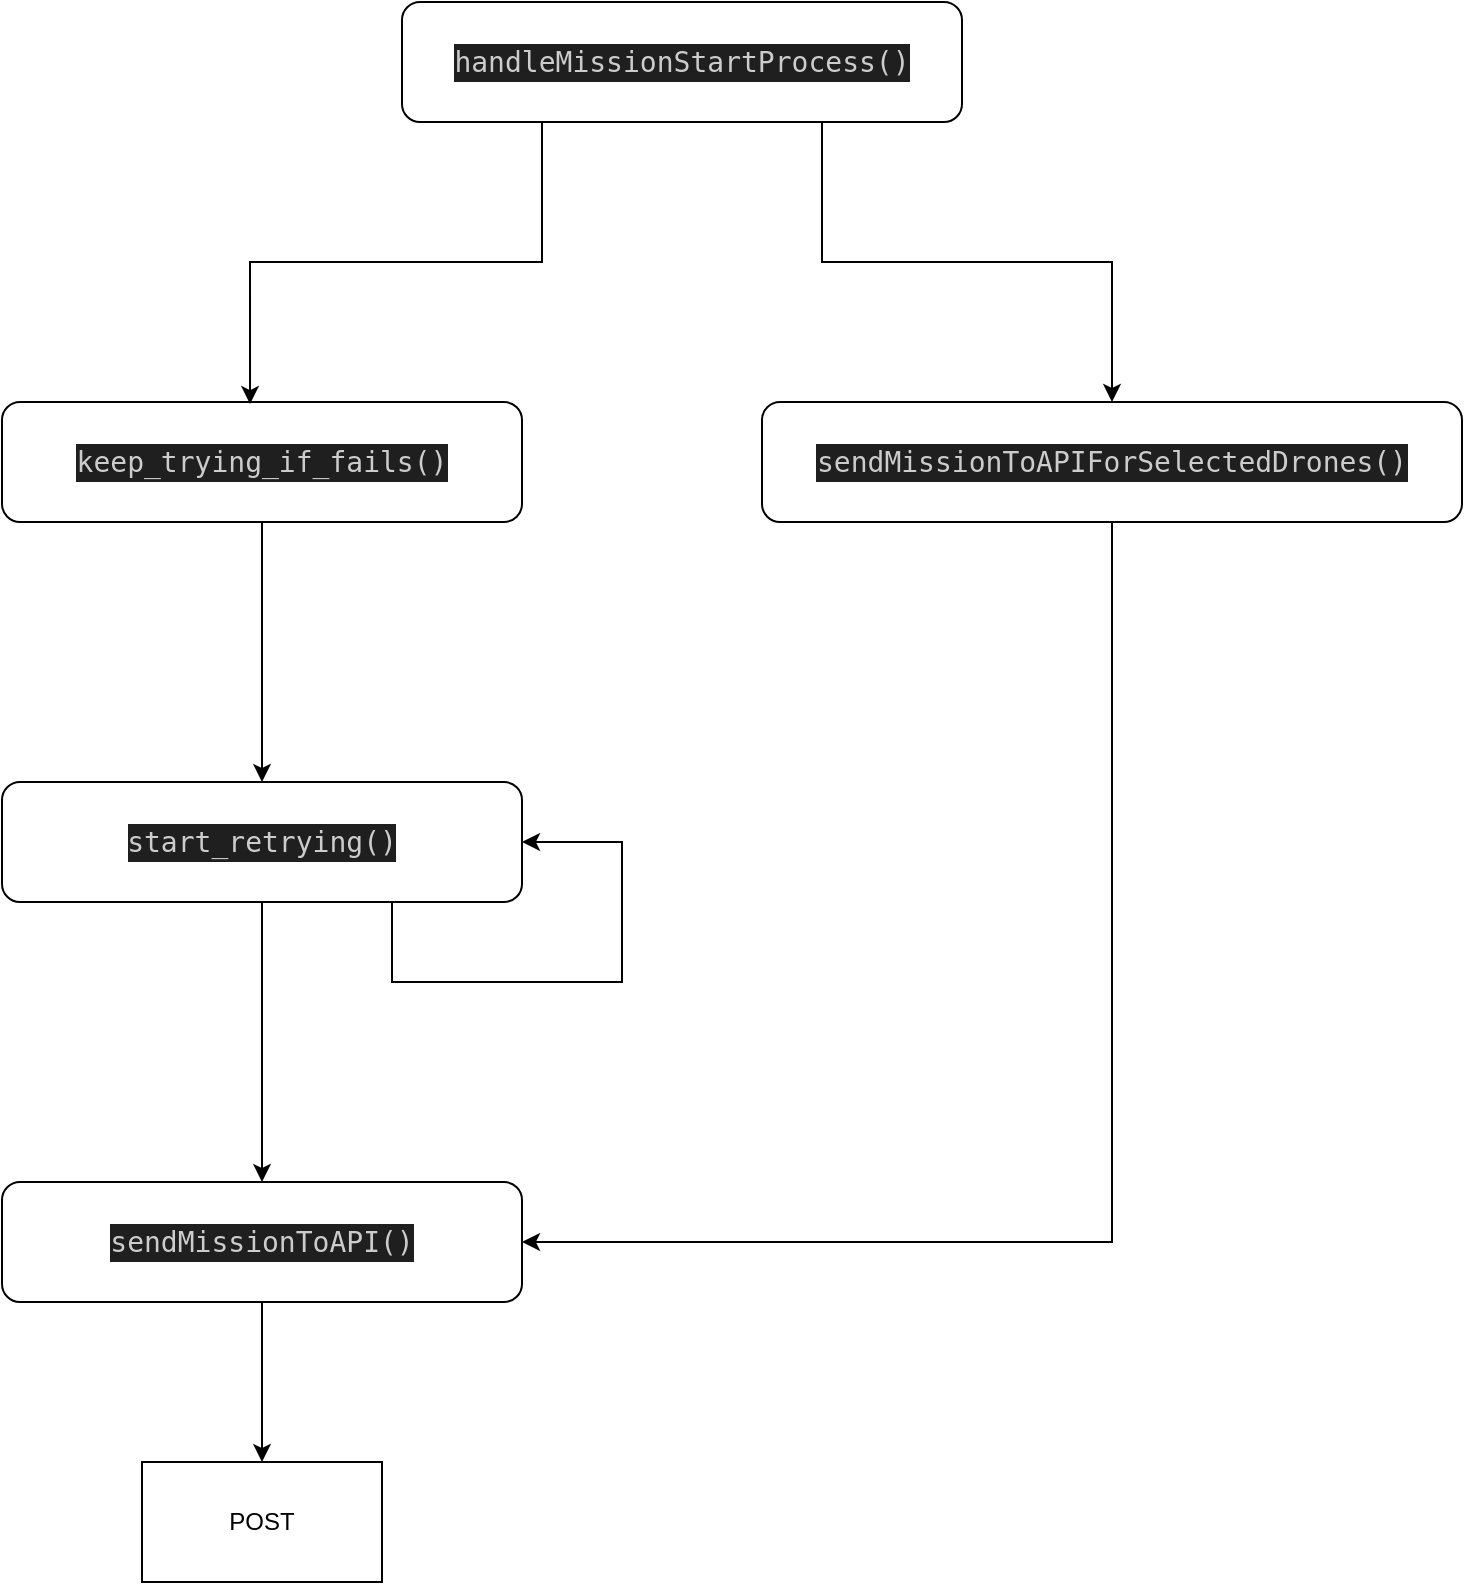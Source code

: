 <mxfile version="21.7.5" type="device">
  <diagram name="Page-1" id="8RoCM41wcxkKLGpCoiMx">
    <mxGraphModel dx="1969" dy="1243" grid="1" gridSize="10" guides="1" tooltips="1" connect="1" arrows="1" fold="1" page="1" pageScale="1" pageWidth="1100" pageHeight="850" math="0" shadow="0">
      <root>
        <mxCell id="0" />
        <mxCell id="1" parent="0" />
        <mxCell id="PqOlkljcTwzyyJMxnDRb-8" style="edgeStyle=orthogonalEdgeStyle;rounded=0;orthogonalLoop=1;jettySize=auto;html=1;exitX=0.5;exitY=1;exitDx=0;exitDy=0;entryX=0.5;entryY=0;entryDx=0;entryDy=0;" edge="1" parent="1" source="PqOlkljcTwzyyJMxnDRb-1" target="PqOlkljcTwzyyJMxnDRb-3">
          <mxGeometry relative="1" as="geometry" />
        </mxCell>
        <mxCell id="PqOlkljcTwzyyJMxnDRb-1" value="&lt;div style=&quot;color: rgb(204, 204, 204); background-color: rgb(31, 31, 31); font-family: &amp;quot;Droid Sans Mono&amp;quot;, &amp;quot;monospace&amp;quot;, monospace; font-size: 14px; line-height: 19px;&quot;&gt;keep_trying_if_fails()&lt;/div&gt;" style="rounded=1;whiteSpace=wrap;html=1;" vertex="1" parent="1">
          <mxGeometry x="100" y="220" width="260" height="60" as="geometry" />
        </mxCell>
        <mxCell id="PqOlkljcTwzyyJMxnDRb-11" style="edgeStyle=orthogonalEdgeStyle;rounded=0;orthogonalLoop=1;jettySize=auto;html=1;exitX=0.5;exitY=1;exitDx=0;exitDy=0;entryX=1;entryY=0.5;entryDx=0;entryDy=0;" edge="1" parent="1" source="PqOlkljcTwzyyJMxnDRb-2" target="PqOlkljcTwzyyJMxnDRb-6">
          <mxGeometry relative="1" as="geometry" />
        </mxCell>
        <mxCell id="PqOlkljcTwzyyJMxnDRb-2" value="&lt;div style=&quot;color: rgb(204, 204, 204); background-color: rgb(31, 31, 31); font-family: &amp;quot;Droid Sans Mono&amp;quot;, &amp;quot;monospace&amp;quot;, monospace; font-size: 14px; line-height: 19px;&quot;&gt;sendMissionToAPIForSelectedDrones()&lt;/div&gt;" style="rounded=1;whiteSpace=wrap;html=1;" vertex="1" parent="1">
          <mxGeometry x="480" y="220" width="350" height="60" as="geometry" />
        </mxCell>
        <mxCell id="PqOlkljcTwzyyJMxnDRb-7" style="edgeStyle=orthogonalEdgeStyle;rounded=0;orthogonalLoop=1;jettySize=auto;html=1;exitX=0.5;exitY=1;exitDx=0;exitDy=0;entryX=0.5;entryY=0;entryDx=0;entryDy=0;" edge="1" parent="1" source="PqOlkljcTwzyyJMxnDRb-3" target="PqOlkljcTwzyyJMxnDRb-6">
          <mxGeometry relative="1" as="geometry" />
        </mxCell>
        <mxCell id="PqOlkljcTwzyyJMxnDRb-3" value="&lt;div style=&quot;color: rgb(204, 204, 204); background-color: rgb(31, 31, 31); font-family: &amp;quot;Droid Sans Mono&amp;quot;, &amp;quot;monospace&amp;quot;, monospace; font-size: 14px; line-height: 19px;&quot;&gt;start_retrying()&lt;/div&gt;" style="rounded=1;whiteSpace=wrap;html=1;" vertex="1" parent="1">
          <mxGeometry x="100" y="410" width="260" height="60" as="geometry" />
        </mxCell>
        <mxCell id="PqOlkljcTwzyyJMxnDRb-4" style="edgeStyle=orthogonalEdgeStyle;rounded=0;orthogonalLoop=1;jettySize=auto;html=1;exitX=0.75;exitY=1;exitDx=0;exitDy=0;entryX=1;entryY=0.5;entryDx=0;entryDy=0;" edge="1" parent="1" source="PqOlkljcTwzyyJMxnDRb-3" target="PqOlkljcTwzyyJMxnDRb-3">
          <mxGeometry relative="1" as="geometry">
            <Array as="points">
              <mxPoint x="295" y="510" />
              <mxPoint x="410" y="510" />
              <mxPoint x="410" y="440" />
            </Array>
          </mxGeometry>
        </mxCell>
        <mxCell id="PqOlkljcTwzyyJMxnDRb-10" style="edgeStyle=orthogonalEdgeStyle;rounded=0;orthogonalLoop=1;jettySize=auto;html=1;exitX=0.5;exitY=1;exitDx=0;exitDy=0;entryX=0.5;entryY=0;entryDx=0;entryDy=0;" edge="1" parent="1" source="PqOlkljcTwzyyJMxnDRb-6" target="PqOlkljcTwzyyJMxnDRb-9">
          <mxGeometry relative="1" as="geometry" />
        </mxCell>
        <mxCell id="PqOlkljcTwzyyJMxnDRb-6" value="&lt;div style=&quot;color: rgb(204, 204, 204); background-color: rgb(31, 31, 31); font-family: &amp;quot;Droid Sans Mono&amp;quot;, &amp;quot;monospace&amp;quot;, monospace; font-size: 14px; line-height: 19px;&quot;&gt;sendMissionToAPI()&lt;/div&gt;" style="rounded=1;whiteSpace=wrap;html=1;" vertex="1" parent="1">
          <mxGeometry x="100" y="610" width="260" height="60" as="geometry" />
        </mxCell>
        <mxCell id="PqOlkljcTwzyyJMxnDRb-9" value="POST" style="rounded=0;whiteSpace=wrap;html=1;" vertex="1" parent="1">
          <mxGeometry x="170" y="750" width="120" height="60" as="geometry" />
        </mxCell>
        <mxCell id="PqOlkljcTwzyyJMxnDRb-15" style="edgeStyle=orthogonalEdgeStyle;rounded=0;orthogonalLoop=1;jettySize=auto;html=1;exitX=0.25;exitY=1;exitDx=0;exitDy=0;entryX=0.477;entryY=0.017;entryDx=0;entryDy=0;entryPerimeter=0;" edge="1" parent="1" source="PqOlkljcTwzyyJMxnDRb-14" target="PqOlkljcTwzyyJMxnDRb-1">
          <mxGeometry relative="1" as="geometry" />
        </mxCell>
        <mxCell id="PqOlkljcTwzyyJMxnDRb-16" style="edgeStyle=orthogonalEdgeStyle;rounded=0;orthogonalLoop=1;jettySize=auto;html=1;exitX=0.75;exitY=1;exitDx=0;exitDy=0;entryX=0.5;entryY=0;entryDx=0;entryDy=0;" edge="1" parent="1" source="PqOlkljcTwzyyJMxnDRb-14" target="PqOlkljcTwzyyJMxnDRb-2">
          <mxGeometry relative="1" as="geometry" />
        </mxCell>
        <mxCell id="PqOlkljcTwzyyJMxnDRb-14" value="&lt;div style=&quot;color: rgb(204, 204, 204); background-color: rgb(31, 31, 31); font-family: &amp;quot;Droid Sans Mono&amp;quot;, &amp;quot;monospace&amp;quot;, monospace; font-size: 14px; line-height: 19px;&quot;&gt;handleMissionStartProcess()&lt;/div&gt;" style="rounded=1;whiteSpace=wrap;html=1;" vertex="1" parent="1">
          <mxGeometry x="300" y="20" width="280" height="60" as="geometry" />
        </mxCell>
      </root>
    </mxGraphModel>
  </diagram>
</mxfile>
